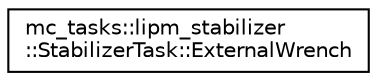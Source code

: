 digraph "Graphical Class Hierarchy"
{
 // INTERACTIVE_SVG=YES
  edge [fontname="Helvetica",fontsize="10",labelfontname="Helvetica",labelfontsize="10"];
  node [fontname="Helvetica",fontsize="10",shape=record];
  rankdir="LR";
  Node0 [label="mc_tasks::lipm_stabilizer\l::StabilizerTask::ExternalWrench",height=0.2,width=0.4,color="black", fillcolor="white", style="filled",URL="$structmc__tasks_1_1lipm__stabilizer_1_1StabilizerTask_1_1ExternalWrench.html",tooltip="External wrench. "];
}
